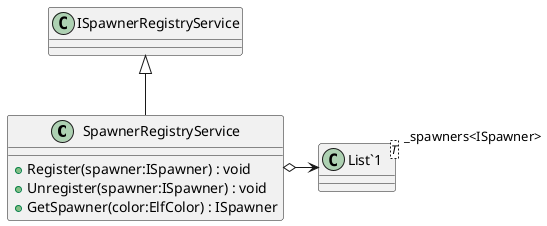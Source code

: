 @startuml
class SpawnerRegistryService {
    + Register(spawner:ISpawner) : void
    + Unregister(spawner:ISpawner) : void
    + GetSpawner(color:ElfColor) : ISpawner
}
class "List`1"<T> {
}
ISpawnerRegistryService <|-- SpawnerRegistryService
SpawnerRegistryService o-> "_spawners<ISpawner>" "List`1"
@enduml
